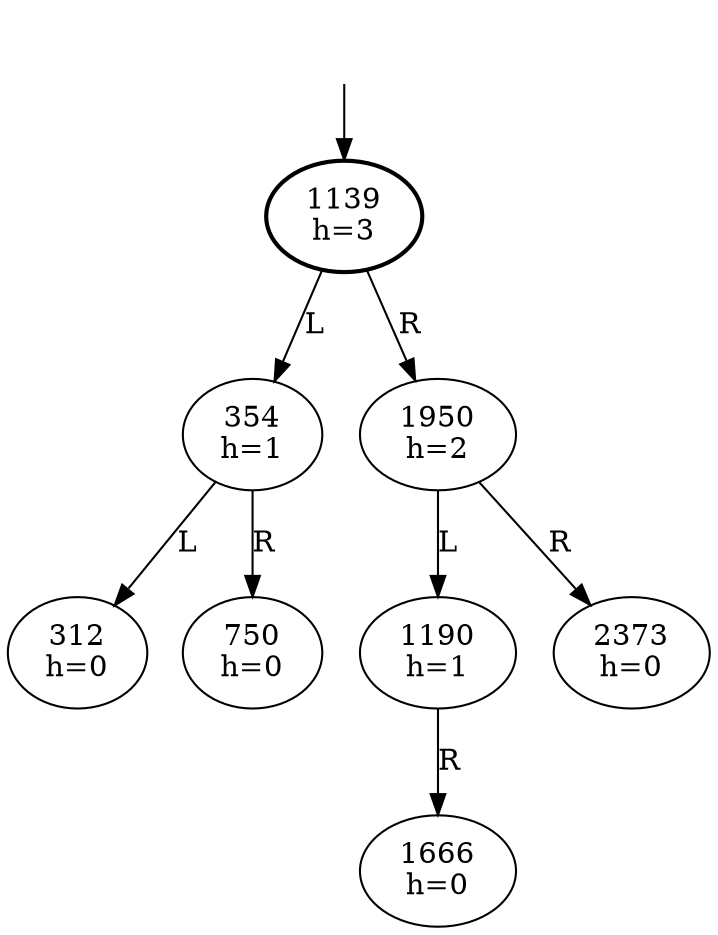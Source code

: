 digraph
 {
	Dummy [style=invis];
	Dummy -> 1139;
	1139 [penwidth=2];

	
      1139 [label="1139\nh=3"];

      1139 -> 354 [label="L"];
      354 [label="354\nh=1"];

      354 -> 312 [label="L"];
      312 [label="312\nh=0"];

      354 -> 750 [label="R"];
      750 [label="750\nh=0"];

      1139 -> 1950 [label="R"];
      1950 [label="1950\nh=2"];

      1950 -> 1190 [label="L"];
      1190 [label="1190\nh=1"];

      1190 -> 1666 [label="R"];
      1666 [label="1666\nh=0"];

      1950 -> 2373 [label="R"];
      2373 [label="2373\nh=0"];

}